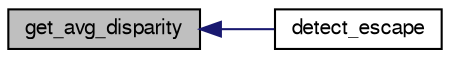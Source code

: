 digraph "get_avg_disparity"
{
  edge [fontname="FreeSans",fontsize="10",labelfontname="FreeSans",labelfontsize="10"];
  node [fontname="FreeSans",fontsize="10",shape=record];
  rankdir="LR";
  Node1 [label="get_avg_disparity",height=0.2,width=0.4,color="black", fillcolor="grey75", style="filled", fontcolor="black"];
  Node1 -> Node2 [dir="back",color="midnightblue",fontsize="10",style="solid",fontname="FreeSans"];
  Node2 [label="detect_escape",height=0.2,width=0.4,color="black", fillcolor="white", style="filled",URL="$detect__window_8h.html#afe15b8dbeece20cca4e81dd0ef0ed327"];
}
